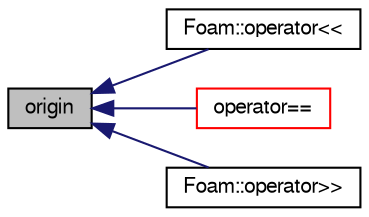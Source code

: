 digraph "origin"
{
  bgcolor="transparent";
  edge [fontname="FreeSans",fontsize="10",labelfontname="FreeSans",labelfontsize="10"];
  node [fontname="FreeSans",fontsize="10",shape=record];
  rankdir="LR";
  Node7 [label="origin",height=0.2,width=0.4,color="black", fillcolor="grey75", style="filled", fontcolor="black"];
  Node7 -> Node8 [dir="back",color="midnightblue",fontsize="10",style="solid",fontname="FreeSans"];
  Node8 [label="Foam::operator\<\<",height=0.2,width=0.4,color="black",URL="$a21124.html#a3a70bedc0de24a49c5605ff8c5456e1e"];
  Node7 -> Node9 [dir="back",color="midnightblue",fontsize="10",style="solid",fontname="FreeSans"];
  Node9 [label="operator==",height=0.2,width=0.4,color="red",URL="$a24970.html#a38dcd66cd88eff73aa3325481c427399"];
  Node7 -> Node12 [dir="back",color="midnightblue",fontsize="10",style="solid",fontname="FreeSans"];
  Node12 [label="Foam::operator\>\>",height=0.2,width=0.4,color="black",URL="$a21124.html#ab4deeb44e16b003ed4be939e49bb9644"];
}
